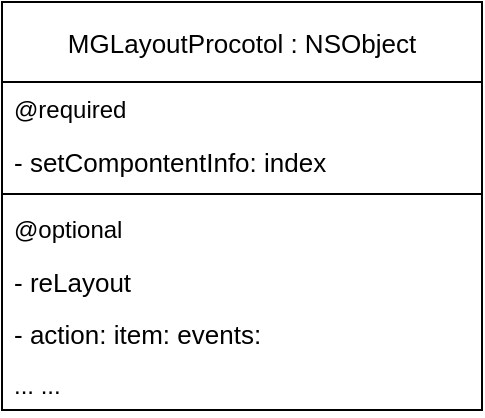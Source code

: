 <mxfile version="13.6.1" type="github">
  <diagram name="Page-1" id="9f46799a-70d6-7492-0946-bef42562c5a5">
    <mxGraphModel dx="1086" dy="811" grid="1" gridSize="10" guides="1" tooltips="1" connect="1" arrows="1" fold="1" page="1" pageScale="1" pageWidth="1100" pageHeight="850" background="#ffffff" math="0" shadow="0">
      <root>
        <mxCell id="0" />
        <mxCell id="1" parent="0" />
        <mxCell id="_P-tbuOKvIhorL1jD0LO-17" value="MGLayoutProcotol : NSObject" style="swimlane;fontStyle=0;childLayout=stackLayout;horizontal=1;startSize=40;fillColor=none;horizontalStack=0;resizeParent=1;resizeParentMax=0;resizeLast=0;collapsible=1;marginBottom=0;fontSize=13;" vertex="1" parent="1">
          <mxGeometry x="260" y="70" width="240" height="204" as="geometry" />
        </mxCell>
        <mxCell id="_P-tbuOKvIhorL1jD0LO-18" value="@required" style="text;strokeColor=none;fillColor=none;align=left;verticalAlign=top;spacingLeft=4;spacingRight=4;overflow=hidden;rotatable=0;points=[[0,0.5],[1,0.5]];portConstraint=eastwest;" vertex="1" parent="_P-tbuOKvIhorL1jD0LO-17">
          <mxGeometry y="40" width="240" height="26" as="geometry" />
        </mxCell>
        <mxCell id="_P-tbuOKvIhorL1jD0LO-23" value="- setCompontentInfo: index" style="text;strokeColor=none;fillColor=none;align=left;verticalAlign=top;spacingLeft=4;spacingRight=4;overflow=hidden;rotatable=0;points=[[0,0.5],[1,0.5]];portConstraint=eastwest;fontSize=13;" vertex="1" parent="_P-tbuOKvIhorL1jD0LO-17">
          <mxGeometry y="66" width="240" height="26" as="geometry" />
        </mxCell>
        <mxCell id="_P-tbuOKvIhorL1jD0LO-21" value="" style="line;strokeWidth=1;fillColor=none;align=left;verticalAlign=middle;spacingTop=-1;spacingLeft=3;spacingRight=3;rotatable=0;labelPosition=right;points=[];portConstraint=eastwest;fontSize=13;" vertex="1" parent="_P-tbuOKvIhorL1jD0LO-17">
          <mxGeometry y="92" width="240" height="8" as="geometry" />
        </mxCell>
        <mxCell id="_P-tbuOKvIhorL1jD0LO-19" value="@optional" style="text;strokeColor=none;fillColor=none;align=left;verticalAlign=top;spacingLeft=4;spacingRight=4;overflow=hidden;rotatable=0;points=[[0,0.5],[1,0.5]];portConstraint=eastwest;" vertex="1" parent="_P-tbuOKvIhorL1jD0LO-17">
          <mxGeometry y="100" width="240" height="26" as="geometry" />
        </mxCell>
        <mxCell id="_P-tbuOKvIhorL1jD0LO-24" value="- reLayout" style="text;strokeColor=none;fillColor=none;align=left;verticalAlign=top;spacingLeft=4;spacingRight=4;overflow=hidden;rotatable=0;points=[[0,0.5],[1,0.5]];portConstraint=eastwest;fontSize=13;" vertex="1" parent="_P-tbuOKvIhorL1jD0LO-17">
          <mxGeometry y="126" width="240" height="26" as="geometry" />
        </mxCell>
        <mxCell id="_P-tbuOKvIhorL1jD0LO-25" value="- action: item: events:" style="text;strokeColor=none;fillColor=none;align=left;verticalAlign=top;spacingLeft=4;spacingRight=4;overflow=hidden;rotatable=0;points=[[0,0.5],[1,0.5]];portConstraint=eastwest;fontSize=13;" vertex="1" parent="_P-tbuOKvIhorL1jD0LO-17">
          <mxGeometry y="152" width="240" height="26" as="geometry" />
        </mxCell>
        <mxCell id="_P-tbuOKvIhorL1jD0LO-20" value="... ..." style="text;strokeColor=none;fillColor=none;align=left;verticalAlign=top;spacingLeft=4;spacingRight=4;overflow=hidden;rotatable=0;points=[[0,0.5],[1,0.5]];portConstraint=eastwest;" vertex="1" parent="_P-tbuOKvIhorL1jD0LO-17">
          <mxGeometry y="178" width="240" height="26" as="geometry" />
        </mxCell>
      </root>
    </mxGraphModel>
  </diagram>
</mxfile>
